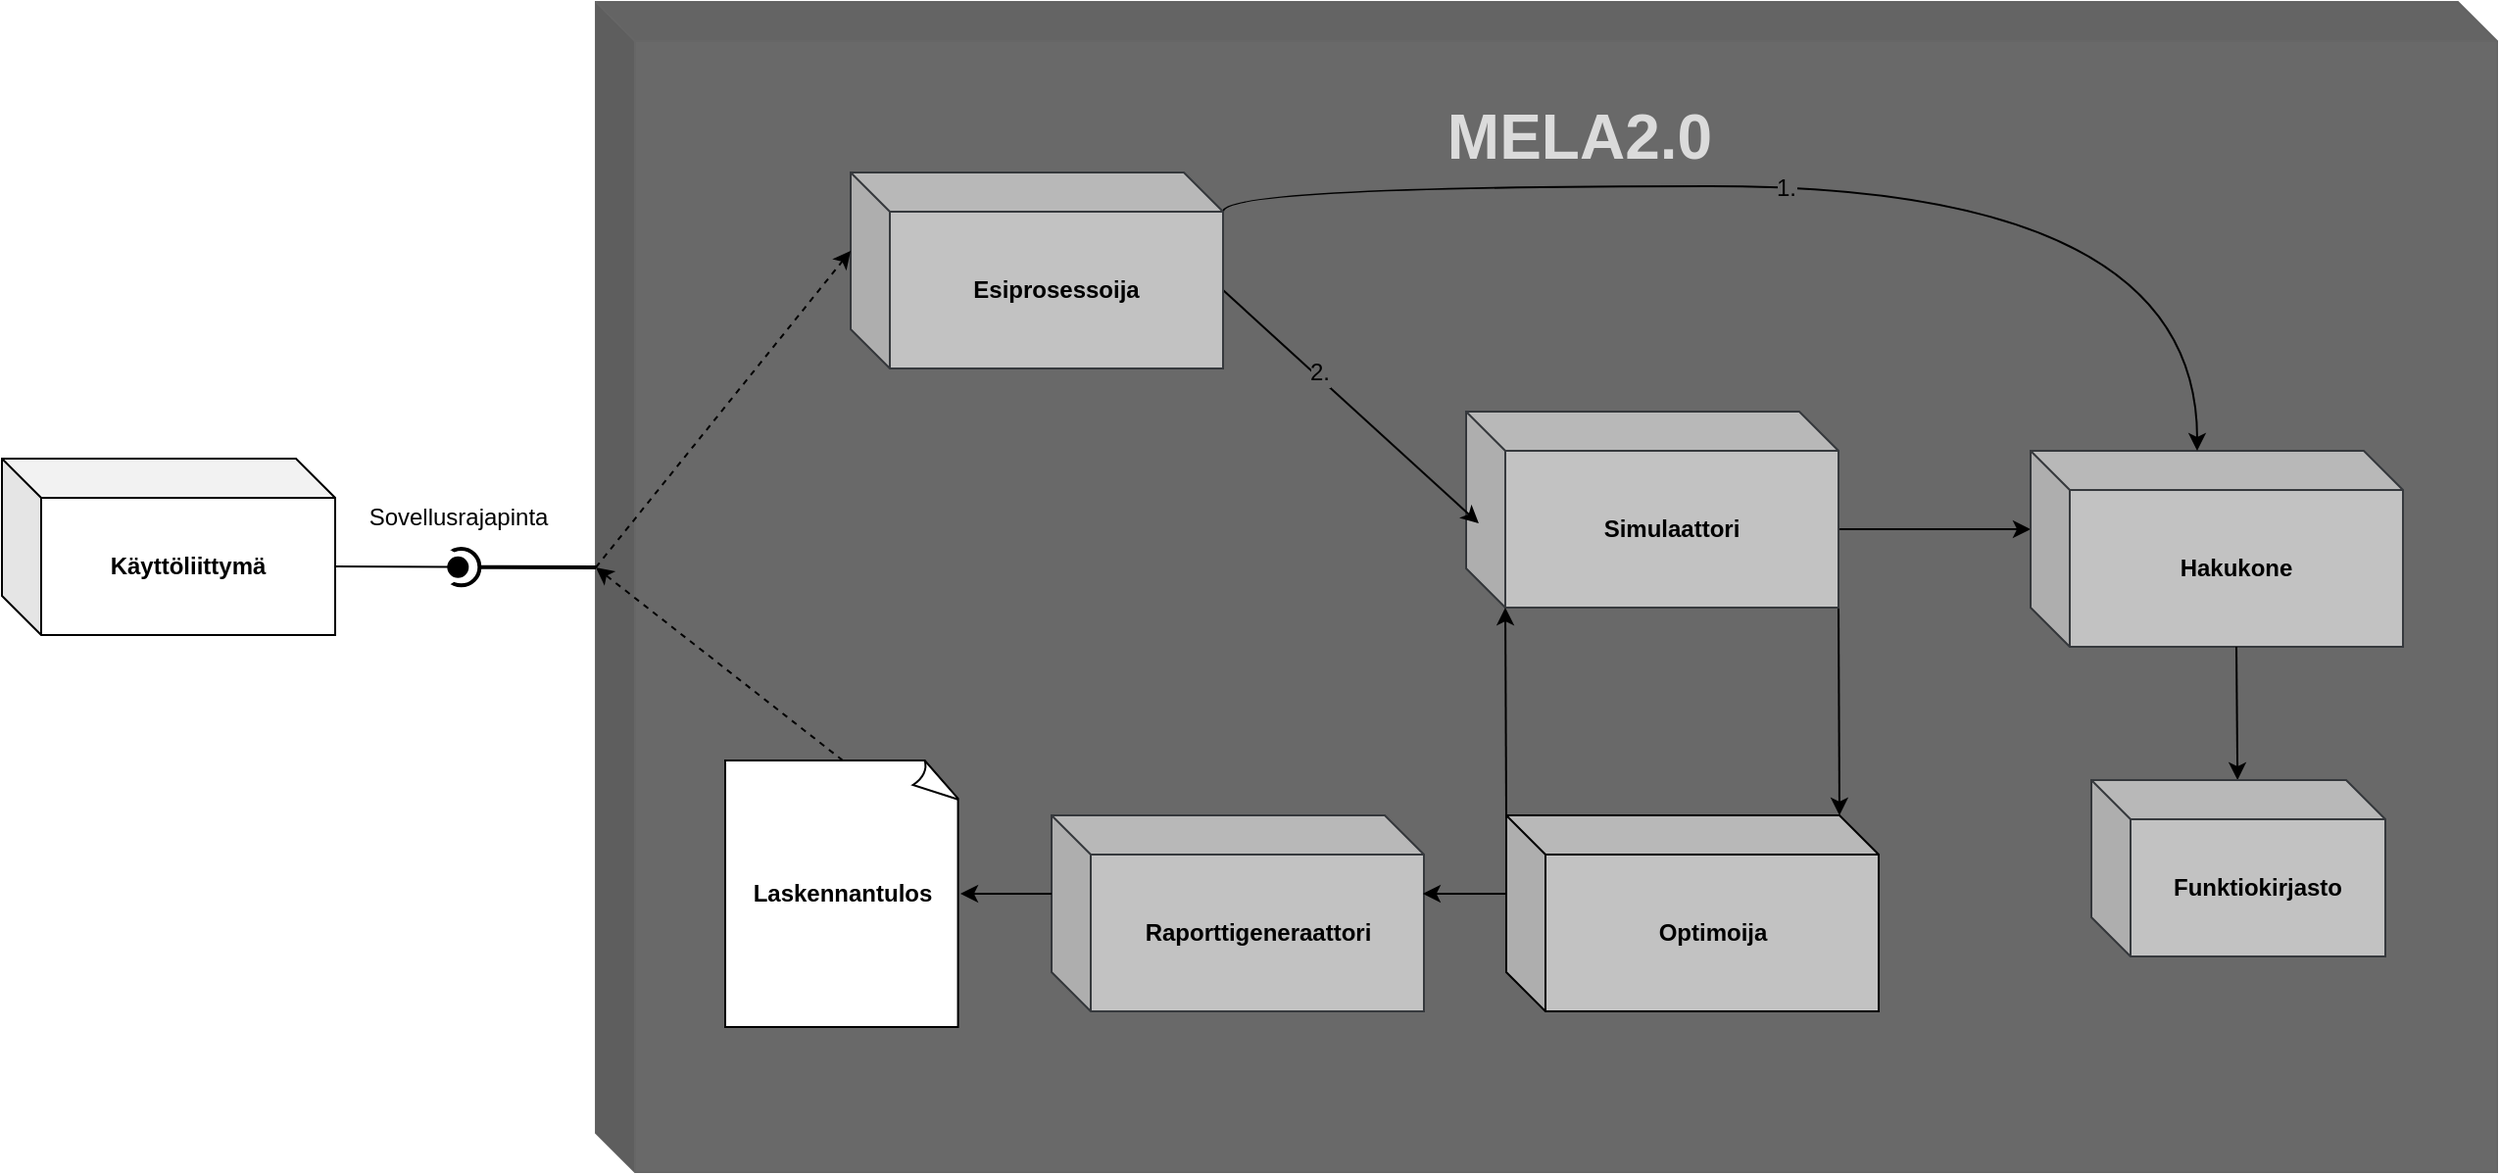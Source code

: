 <mxfile version="11.1.2" type="device"><diagram id="jKJ1T0oWRmUnNog0w9CV" name="Page-1"><mxGraphModel dx="595" dy="793" grid="1" gridSize="10" guides="1" tooltips="1" connect="1" arrows="1" fold="1" page="1" pageScale="1" pageWidth="827" pageHeight="1169" math="0" shadow="0"><root><mxCell id="0"/><mxCell id="1" parent="0"/><mxCell id="9MSpbZm2Z-xnjtXRZHeX-4" value="" style="shape=cube;whiteSpace=wrap;html=1;boundedLbl=1;backgroundOutline=1;darkOpacity=0.05;darkOpacity2=0.1;fontSize=12;fillColor=#696969;strokeColor=#666666;fontColor=#333333;" parent="1" vertex="1"><mxGeometry x="1290" y="123" width="970" height="597" as="geometry"/></mxCell><mxCell id="9MSpbZm2Z-xnjtXRZHeX-5" value="MELA2.0" style="text;html=1;strokeColor=none;fillColor=none;align=center;verticalAlign=middle;whiteSpace=wrap;rounded=0;fontSize=32;fontColor=#DBDBDB;fontStyle=1" parent="1" vertex="1"><mxGeometry x="1712" y="166.5" width="160" height="50" as="geometry"/></mxCell><mxCell id="9MSpbZm2Z-xnjtXRZHeX-6" value="Raporttigeneraattori" style="shape=cube;whiteSpace=wrap;html=1;boundedLbl=1;backgroundOutline=1;darkOpacity=0.05;darkOpacity2=0.1;fontSize=12;fillColor=#C2C2C2;strokeColor=#36393d;fontStyle=1" parent="1" vertex="1"><mxGeometry x="1522.5" y="538" width="190" height="100" as="geometry"/></mxCell><mxCell id="9MSpbZm2Z-xnjtXRZHeX-7" style="edgeStyle=none;rounded=0;orthogonalLoop=1;jettySize=auto;html=1;exitX=1;exitY=1;exitDx=0;exitDy=0;exitPerimeter=0;entryX=0;entryY=0;entryDx=170;entryDy=0;entryPerimeter=0;fontSize=12;fontColor=#000000;" parent="1" source="9MSpbZm2Z-xnjtXRZHeX-9" target="9MSpbZm2Z-xnjtXRZHeX-14" edge="1"><mxGeometry relative="1" as="geometry"/></mxCell><mxCell id="YsBGFrEff5t4P19Pv5t--48" style="edgeStyle=none;rounded=0;orthogonalLoop=1;jettySize=auto;html=1;exitX=0;exitY=0;exitDx=190;exitDy=60;exitPerimeter=0;entryX=0;entryY=0;entryDx=0;entryDy=40;entryPerimeter=0;endArrow=classic;endFill=1;endSize=6;strokeWidth=1;" edge="1" parent="1" source="9MSpbZm2Z-xnjtXRZHeX-9" target="9MSpbZm2Z-xnjtXRZHeX-11"><mxGeometry relative="1" as="geometry"/></mxCell><mxCell id="9MSpbZm2Z-xnjtXRZHeX-9" value="Simulaattori" style="shape=cube;whiteSpace=wrap;html=1;boundedLbl=1;backgroundOutline=1;darkOpacity=0.05;darkOpacity2=0.1;fontSize=12;fillColor=#C2C2C2;strokeColor=#36393d;fontStyle=1" parent="1" vertex="1"><mxGeometry x="1734" y="332" width="190" height="100" as="geometry"/></mxCell><mxCell id="9MSpbZm2Z-xnjtXRZHeX-11" value="Hakukone" style="shape=cube;whiteSpace=wrap;html=1;boundedLbl=1;backgroundOutline=1;darkOpacity=0.05;darkOpacity2=0.1;fontSize=12;fillColor=#C2C2C2;strokeColor=#36393d;fontStyle=1" parent="1" vertex="1"><mxGeometry x="2022" y="352" width="190" height="100" as="geometry"/></mxCell><mxCell id="9MSpbZm2Z-xnjtXRZHeX-12" style="edgeStyle=none;rounded=0;orthogonalLoop=1;jettySize=auto;html=1;exitX=0;exitY=0;exitDx=0;exitDy=0;exitPerimeter=0;entryX=0;entryY=0;entryDx=20;entryDy=100;entryPerimeter=0;fontSize=12;fontColor=#000000;" parent="1" source="9MSpbZm2Z-xnjtXRZHeX-14" target="9MSpbZm2Z-xnjtXRZHeX-9" edge="1"><mxGeometry relative="1" as="geometry"/></mxCell><mxCell id="9MSpbZm2Z-xnjtXRZHeX-51" style="rounded=0;orthogonalLoop=1;jettySize=auto;html=1;exitX=0;exitY=0;exitDx=0;exitDy=40;exitPerimeter=0;entryX=0.997;entryY=0.4;entryDx=0;entryDy=0;entryPerimeter=0;" parent="1" source="9MSpbZm2Z-xnjtXRZHeX-14" target="9MSpbZm2Z-xnjtXRZHeX-6" edge="1"><mxGeometry relative="1" as="geometry"/></mxCell><mxCell id="9MSpbZm2Z-xnjtXRZHeX-14" value="Optimoija" style="shape=cube;whiteSpace=wrap;html=1;boundedLbl=1;backgroundOutline=1;darkOpacity=0.05;darkOpacity2=0.1;fontSize=12;fillColor=#C2C2C2;strokeColor=#000000;fontStyle=1" parent="1" vertex="1"><mxGeometry x="1754.5" y="538" width="190" height="100" as="geometry"/></mxCell><mxCell id="9MSpbZm2Z-xnjtXRZHeX-15" value="" style="group;fontSize=12;" parent="1" vertex="1" connectable="0"><mxGeometry x="1650" y="549.5" width="300" height="160" as="geometry"/></mxCell><mxCell id="9MSpbZm2Z-xnjtXRZHeX-16" value="Laskennantulos" style="whiteSpace=wrap;html=1;shape=mxgraph.basic.document;fontSize=12;fontStyle=1" parent="1" vertex="1"><mxGeometry x="1356" y="510" width="120" height="136" as="geometry"/></mxCell><mxCell id="9MSpbZm2Z-xnjtXRZHeX-22" style="edgeStyle=none;rounded=0;orthogonalLoop=1;jettySize=auto;html=1;exitX=0;exitY=0;exitDx=0;exitDy=40;exitPerimeter=0;entryX=1;entryY=0.5;entryDx=0;entryDy=0;entryPerimeter=0;fontSize=12;fontColor=#000000;" parent="1" source="9MSpbZm2Z-xnjtXRZHeX-6" target="9MSpbZm2Z-xnjtXRZHeX-16" edge="1"><mxGeometry relative="1" as="geometry"/></mxCell><mxCell id="9MSpbZm2Z-xnjtXRZHeX-28" style="edgeStyle=none;rounded=0;orthogonalLoop=1;jettySize=auto;html=1;exitX=0;exitY=0;exitDx=190;exitDy=60;exitPerimeter=0;entryX=0.034;entryY=0.57;entryDx=0;entryDy=0;entryPerimeter=0;strokeColor=#000000;" parent="1" source="9MSpbZm2Z-xnjtXRZHeX-29" target="9MSpbZm2Z-xnjtXRZHeX-9" edge="1"><mxGeometry relative="1" as="geometry"/></mxCell><mxCell id="YsBGFrEff5t4P19Pv5t--50" value="2." style="text;html=1;resizable=0;points=[];align=center;verticalAlign=middle;labelBackgroundColor=#696969;" vertex="1" connectable="0" parent="9MSpbZm2Z-xnjtXRZHeX-28"><mxGeometry x="-0.269" y="2" relative="1" as="geometry"><mxPoint as="offset"/></mxGeometry></mxCell><mxCell id="YsBGFrEff5t4P19Pv5t--47" style="edgeStyle=orthogonalEdgeStyle;rounded=0;orthogonalLoop=1;jettySize=auto;html=1;exitX=0;exitY=0;exitDx=190;exitDy=20;exitPerimeter=0;entryX=0;entryY=0;entryDx=85;entryDy=0;entryPerimeter=0;endArrow=classic;endFill=1;endSize=6;strokeWidth=1;curved=1;" edge="1" parent="1" source="9MSpbZm2Z-xnjtXRZHeX-29" target="9MSpbZm2Z-xnjtXRZHeX-11"><mxGeometry relative="1" as="geometry"><Array as="points"><mxPoint x="1610" y="217"/><mxPoint x="2107" y="217"/></Array></mxGeometry></mxCell><mxCell id="YsBGFrEff5t4P19Pv5t--49" value="1." style="text;html=1;resizable=0;points=[];align=center;verticalAlign=middle;labelBackgroundColor=#696969;" vertex="1" connectable="0" parent="YsBGFrEff5t4P19Pv5t--47"><mxGeometry x="-0.07" y="-1" relative="1" as="geometry"><mxPoint as="offset"/></mxGeometry></mxCell><mxCell id="9MSpbZm2Z-xnjtXRZHeX-29" value="Esiprosessoija" style="shape=cube;whiteSpace=wrap;html=1;boundedLbl=1;backgroundOutline=1;darkOpacity=0.05;darkOpacity2=0.1;fontSize=12;fillColor=#C2C2C2;strokeColor=#36393d;fontStyle=1" parent="1" vertex="1"><mxGeometry x="1420" y="210" width="190" height="100" as="geometry"/></mxCell><mxCell id="9MSpbZm2Z-xnjtXRZHeX-37" value="&lt;div&gt;Käyttöliittymä&lt;br&gt;&lt;/div&gt;" style="shape=cube;whiteSpace=wrap;html=1;boundedLbl=1;backgroundOutline=1;darkOpacity=0.05;darkOpacity2=0.1;fontSize=12;fontStyle=1" parent="1" vertex="1"><mxGeometry x="987" y="356" width="170" height="90" as="geometry"/></mxCell><mxCell id="9MSpbZm2Z-xnjtXRZHeX-10" value="" style="edgeStyle=none;rounded=0;orthogonalLoop=1;jettySize=auto;html=1;exitX=0;exitY=0;exitDx=105;exitDy=100;exitPerimeter=0;fontSize=12;fontColor=#000000;" parent="1" source="9MSpbZm2Z-xnjtXRZHeX-11" target="9MSpbZm2Z-xnjtXRZHeX-32" edge="1"><mxGeometry x="0.033" relative="1" as="geometry"><mxPoint as="offset"/><mxPoint x="1692" y="506" as="targetPoint"/></mxGeometry></mxCell><mxCell id="9MSpbZm2Z-xnjtXRZHeX-32" value="Funktiokirjasto" style="shape=cube;whiteSpace=wrap;html=1;boundedLbl=1;backgroundOutline=1;darkOpacity=0.05;darkOpacity2=0.1;fontSize=12;fillColor=#C2C2C2;strokeColor=#36393d;fontStyle=1" parent="1" vertex="1"><mxGeometry x="2053" y="520" width="150" height="90" as="geometry"/></mxCell><mxCell id="YsBGFrEff5t4P19Pv5t--17" value="" style="ellipse;whiteSpace=wrap;html=1;aspect=fixed;shadow=0;strokeColor=#000000;fillColor=#ffffff;direction=east;rotation=-90;strokeWidth=2;" vertex="1" parent="1"><mxGeometry x="1212" y="402" width="18.667" height="18.667" as="geometry"/></mxCell><mxCell id="YsBGFrEff5t4P19Pv5t--18" value="" style="ellipse;whiteSpace=wrap;html=1;aspect=fixed;shadow=0;strokeColor=none;fillColor=#ffffff;direction=east;rotation=-90;" vertex="1" parent="1"><mxGeometry x="1203" y="402" width="18.667" height="18.667" as="geometry"/></mxCell><mxCell id="YsBGFrEff5t4P19Pv5t--19" value="" style="endArrow=none;html=1;entryX=0.5;entryY=1;entryDx=0;entryDy=0;exitX=0;exitY=0;exitDx=0;exitDy=288.5;exitPerimeter=0;strokeWidth=2;" edge="1" parent="1" target="YsBGFrEff5t4P19Pv5t--17" source="9MSpbZm2Z-xnjtXRZHeX-4"><mxGeometry width="50" height="50" relative="1" as="geometry"><mxPoint x="1288" y="264" as="sourcePoint"/><mxPoint x="1297" y="384" as="targetPoint"/></mxGeometry></mxCell><mxCell id="YsBGFrEff5t4P19Pv5t--29" style="rounded=0;orthogonalLoop=1;jettySize=auto;html=1;exitX=0;exitY=0;exitDx=170;exitDy=55;exitPerimeter=0;endArrow=oval;endFill=1;strokeWidth=1;endSize=10;entryX=0.5;entryY=1;entryDx=0;entryDy=0;" edge="1" parent="1" source="9MSpbZm2Z-xnjtXRZHeX-37"><mxGeometry relative="1" as="geometry"><mxPoint x="1219" y="304" as="sourcePoint"/><mxPoint x="1219.667" y="411.333" as="targetPoint"/></mxGeometry></mxCell><mxCell id="YsBGFrEff5t4P19Pv5t--43" value="Sovellusrajapinta" style="text;html=1;strokeColor=none;fillColor=none;align=center;verticalAlign=middle;whiteSpace=wrap;rounded=0;" vertex="1" parent="1"><mxGeometry x="1200" y="376" width="40" height="20" as="geometry"/></mxCell><mxCell id="YsBGFrEff5t4P19Pv5t--45" value="" style="endArrow=classic;dashed=1;html=1;strokeWidth=1;entryX=0;entryY=0;entryDx=0;entryDy=40;entryPerimeter=0;endFill=1;exitX=0;exitY=0;exitDx=0;exitDy=288.5;exitPerimeter=0;" edge="1" parent="1" source="9MSpbZm2Z-xnjtXRZHeX-4" target="9MSpbZm2Z-xnjtXRZHeX-29"><mxGeometry width="50" height="50" relative="1" as="geometry"><mxPoint x="1289" y="370" as="sourcePoint"/><mxPoint x="1050" y="700" as="targetPoint"/></mxGeometry></mxCell><mxCell id="YsBGFrEff5t4P19Pv5t--46" value="" style="endArrow=classic;dashed=1;html=1;strokeWidth=1;entryX=0;entryY=0;entryDx=0;entryDy=288.5;entryPerimeter=0;exitX=0.5;exitY=0;exitDx=0;exitDy=0;exitPerimeter=0;endFill=1;" edge="1" parent="1" source="9MSpbZm2Z-xnjtXRZHeX-16" target="9MSpbZm2Z-xnjtXRZHeX-4"><mxGeometry width="50" height="50" relative="1" as="geometry"><mxPoint x="1000" y="750" as="sourcePoint"/><mxPoint x="1130" y="440" as="targetPoint"/></mxGeometry></mxCell></root></mxGraphModel></diagram></mxfile>